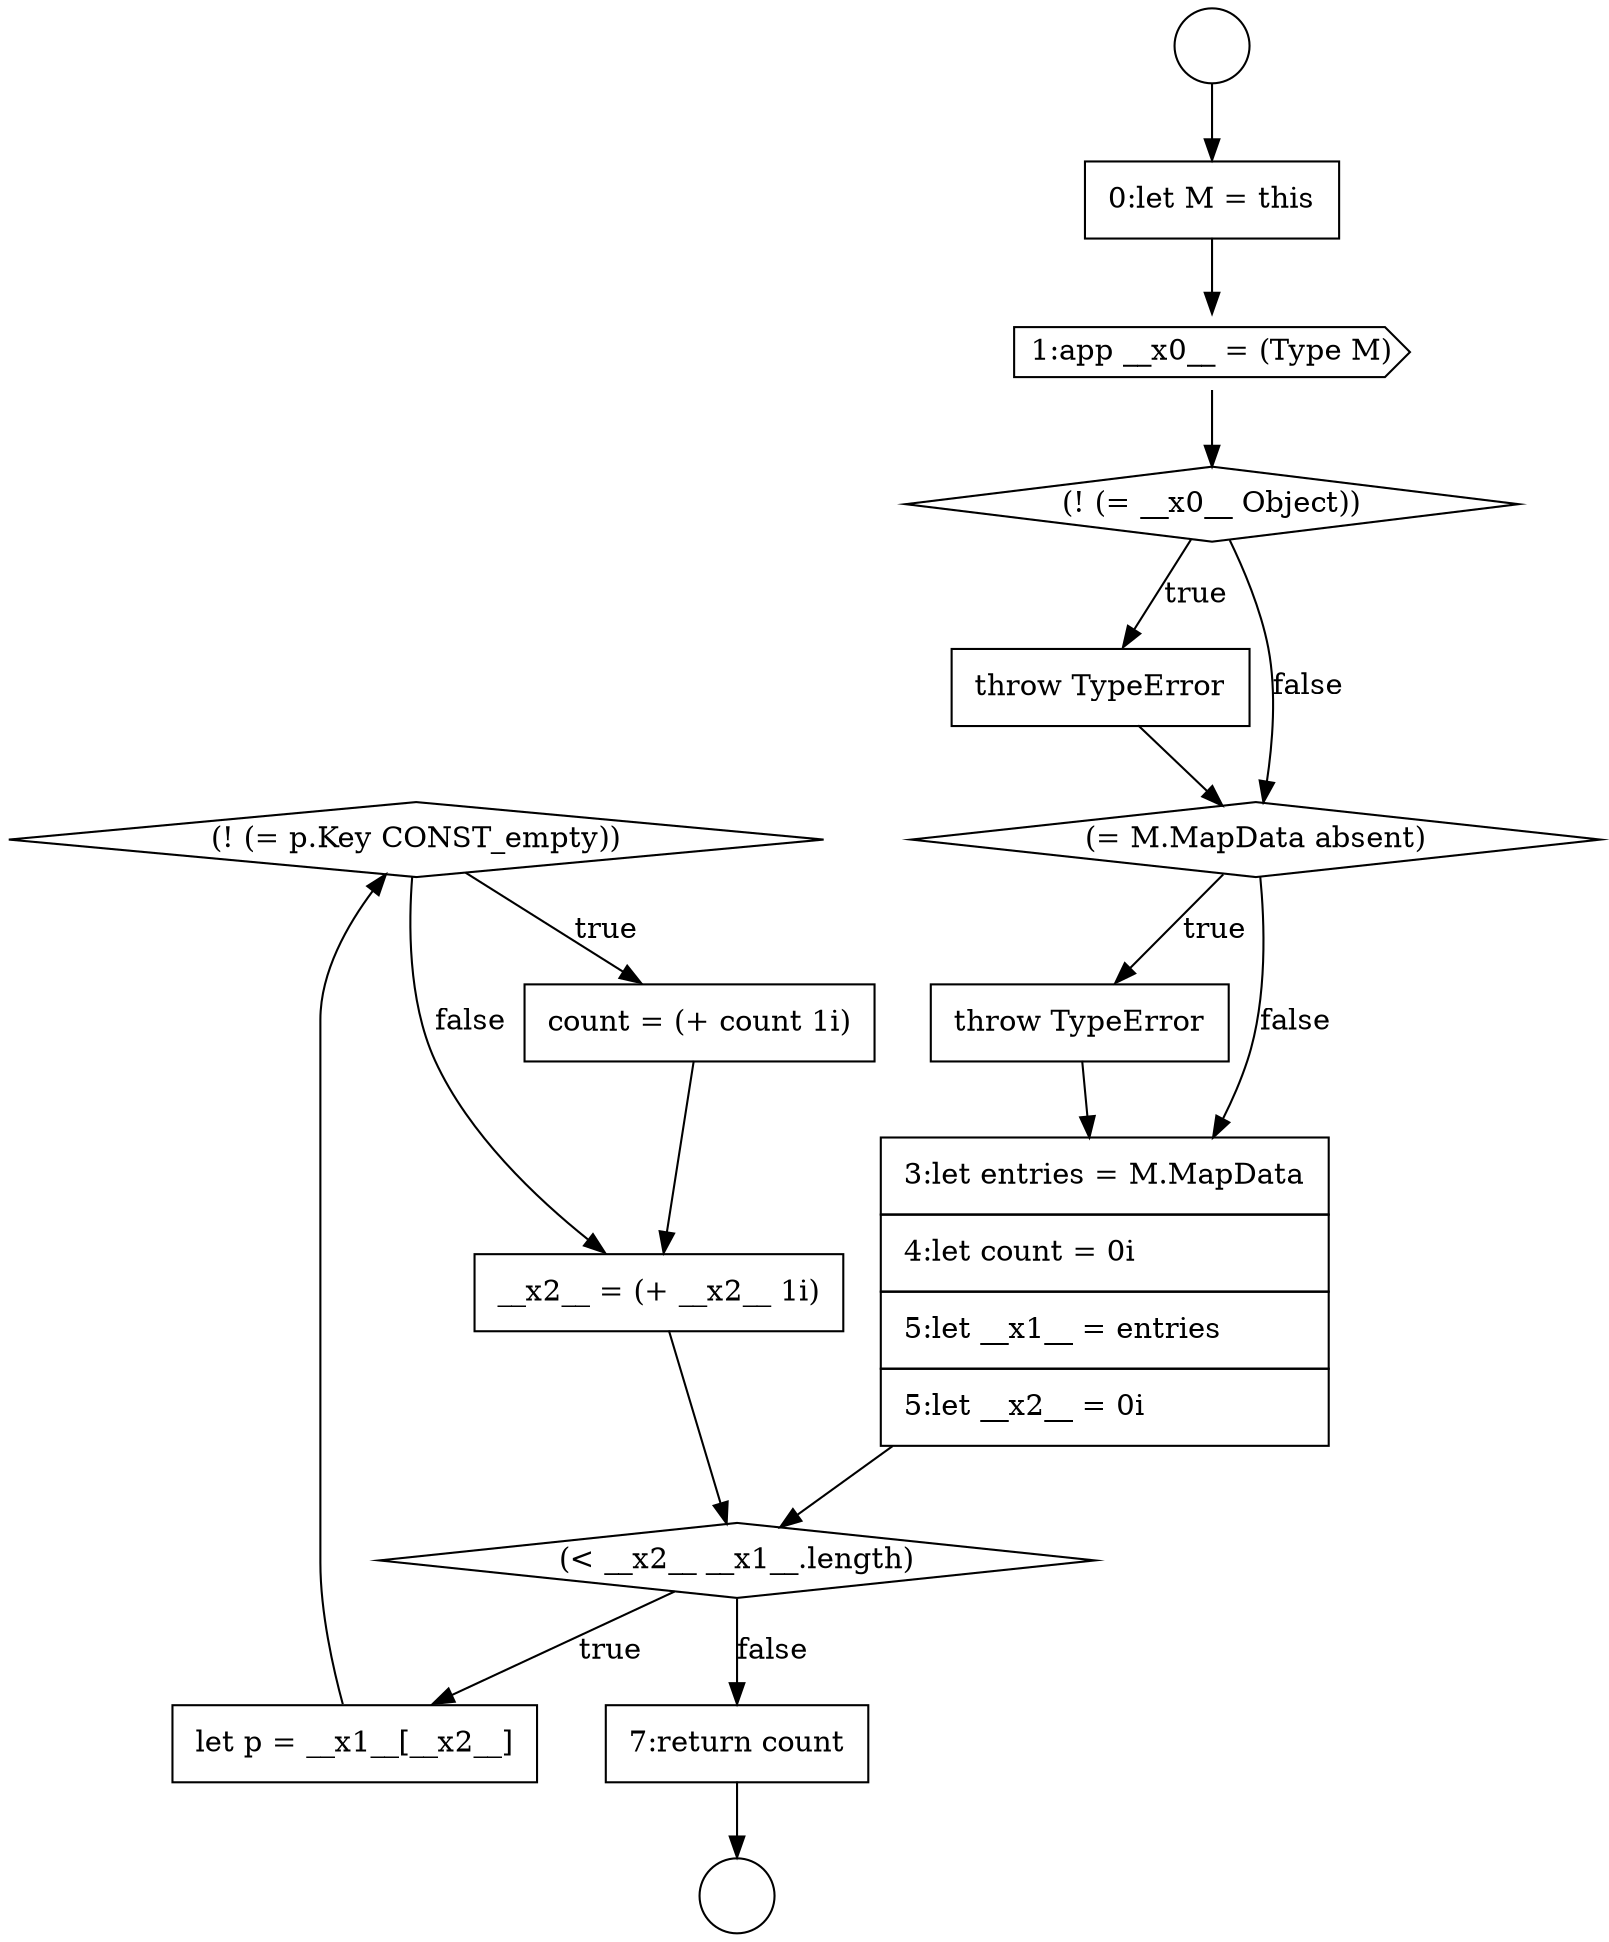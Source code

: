 digraph {
  node15874 [shape=diamond, label=<<font color="black">(! (= p.Key CONST_empty))</font>> color="black" fillcolor="white" style=filled]
  node15866 [shape=cds, label=<<font color="black">1:app __x0__ = (Type M)</font>> color="black" fillcolor="white" style=filled]
  node15873 [shape=none, margin=0, label=<<font color="black">
    <table border="0" cellborder="1" cellspacing="0" cellpadding="10">
      <tr><td align="left">let p = __x1__[__x2__]</td></tr>
    </table>
  </font>> color="black" fillcolor="white" style=filled]
  node15867 [shape=diamond, label=<<font color="black">(! (= __x0__ Object))</font>> color="black" fillcolor="white" style=filled]
  node15877 [shape=none, margin=0, label=<<font color="black">
    <table border="0" cellborder="1" cellspacing="0" cellpadding="10">
      <tr><td align="left">7:return count</td></tr>
    </table>
  </font>> color="black" fillcolor="white" style=filled]
  node15876 [shape=none, margin=0, label=<<font color="black">
    <table border="0" cellborder="1" cellspacing="0" cellpadding="10">
      <tr><td align="left">__x2__ = (+ __x2__ 1i)</td></tr>
    </table>
  </font>> color="black" fillcolor="white" style=filled]
  node15868 [shape=none, margin=0, label=<<font color="black">
    <table border="0" cellborder="1" cellspacing="0" cellpadding="10">
      <tr><td align="left">throw TypeError</td></tr>
    </table>
  </font>> color="black" fillcolor="white" style=filled]
  node15871 [shape=none, margin=0, label=<<font color="black">
    <table border="0" cellborder="1" cellspacing="0" cellpadding="10">
      <tr><td align="left">3:let entries = M.MapData</td></tr>
      <tr><td align="left">4:let count = 0i</td></tr>
      <tr><td align="left">5:let __x1__ = entries</td></tr>
      <tr><td align="left">5:let __x2__ = 0i</td></tr>
    </table>
  </font>> color="black" fillcolor="white" style=filled]
  node15875 [shape=none, margin=0, label=<<font color="black">
    <table border="0" cellborder="1" cellspacing="0" cellpadding="10">
      <tr><td align="left">count = (+ count 1i)</td></tr>
    </table>
  </font>> color="black" fillcolor="white" style=filled]
  node15865 [shape=none, margin=0, label=<<font color="black">
    <table border="0" cellborder="1" cellspacing="0" cellpadding="10">
      <tr><td align="left">0:let M = this</td></tr>
    </table>
  </font>> color="black" fillcolor="white" style=filled]
  node15872 [shape=diamond, label=<<font color="black">(&lt; __x2__ __x1__.length)</font>> color="black" fillcolor="white" style=filled]
  node15863 [shape=circle label=" " color="black" fillcolor="white" style=filled]
  node15870 [shape=none, margin=0, label=<<font color="black">
    <table border="0" cellborder="1" cellspacing="0" cellpadding="10">
      <tr><td align="left">throw TypeError</td></tr>
    </table>
  </font>> color="black" fillcolor="white" style=filled]
  node15869 [shape=diamond, label=<<font color="black">(= M.MapData absent)</font>> color="black" fillcolor="white" style=filled]
  node15864 [shape=circle label=" " color="black" fillcolor="white" style=filled]
  node15866 -> node15867 [ color="black"]
  node15877 -> node15864 [ color="black"]
  node15874 -> node15875 [label=<<font color="black">true</font>> color="black"]
  node15874 -> node15876 [label=<<font color="black">false</font>> color="black"]
  node15875 -> node15876 [ color="black"]
  node15873 -> node15874 [ color="black"]
  node15863 -> node15865 [ color="black"]
  node15871 -> node15872 [ color="black"]
  node15876 -> node15872 [ color="black"]
  node15865 -> node15866 [ color="black"]
  node15868 -> node15869 [ color="black"]
  node15870 -> node15871 [ color="black"]
  node15872 -> node15873 [label=<<font color="black">true</font>> color="black"]
  node15872 -> node15877 [label=<<font color="black">false</font>> color="black"]
  node15869 -> node15870 [label=<<font color="black">true</font>> color="black"]
  node15869 -> node15871 [label=<<font color="black">false</font>> color="black"]
  node15867 -> node15868 [label=<<font color="black">true</font>> color="black"]
  node15867 -> node15869 [label=<<font color="black">false</font>> color="black"]
}
